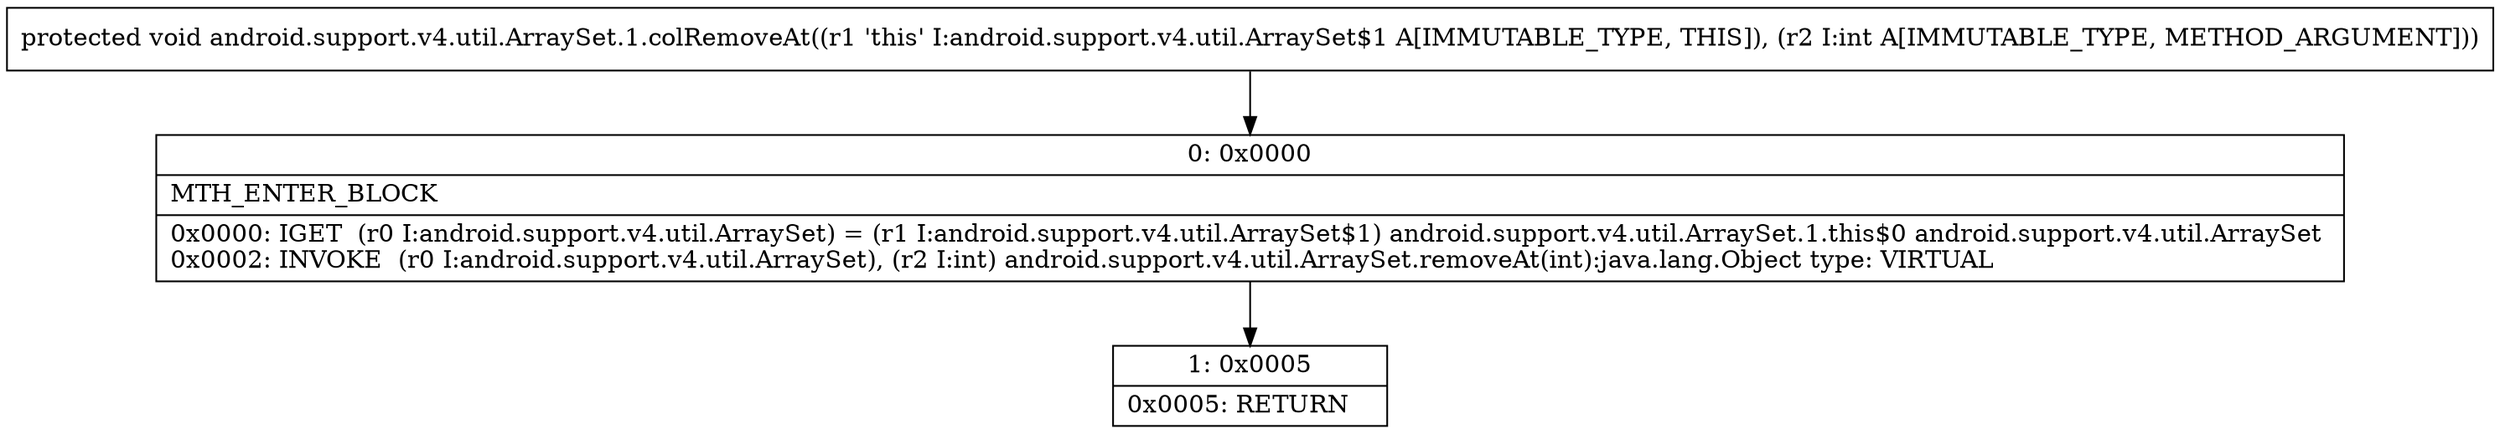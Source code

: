 digraph "CFG forandroid.support.v4.util.ArraySet.1.colRemoveAt(I)V" {
Node_0 [shape=record,label="{0\:\ 0x0000|MTH_ENTER_BLOCK\l|0x0000: IGET  (r0 I:android.support.v4.util.ArraySet) = (r1 I:android.support.v4.util.ArraySet$1) android.support.v4.util.ArraySet.1.this$0 android.support.v4.util.ArraySet \l0x0002: INVOKE  (r0 I:android.support.v4.util.ArraySet), (r2 I:int) android.support.v4.util.ArraySet.removeAt(int):java.lang.Object type: VIRTUAL \l}"];
Node_1 [shape=record,label="{1\:\ 0x0005|0x0005: RETURN   \l}"];
MethodNode[shape=record,label="{protected void android.support.v4.util.ArraySet.1.colRemoveAt((r1 'this' I:android.support.v4.util.ArraySet$1 A[IMMUTABLE_TYPE, THIS]), (r2 I:int A[IMMUTABLE_TYPE, METHOD_ARGUMENT])) }"];
MethodNode -> Node_0;
Node_0 -> Node_1;
}

